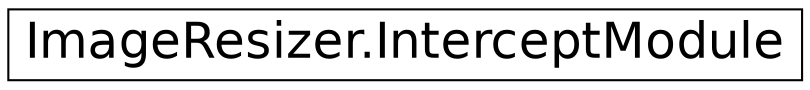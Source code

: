 digraph G
{
  edge [fontname="Helvetica",fontsize="24",labelfontname="Helvetica",labelfontsize="24"];
  node [fontname="Helvetica",fontsize="24",shape=record];
  rankdir="LR";
  Node1 [label="ImageResizer.InterceptModule",height=0.2,width=0.4,color="black", fillcolor="white", style="filled",URL="$class_image_resizer_1_1_intercept_module.html",tooltip="Monitors incoming image requests to determine if resizing (or other processing) is being requested..."];
}
